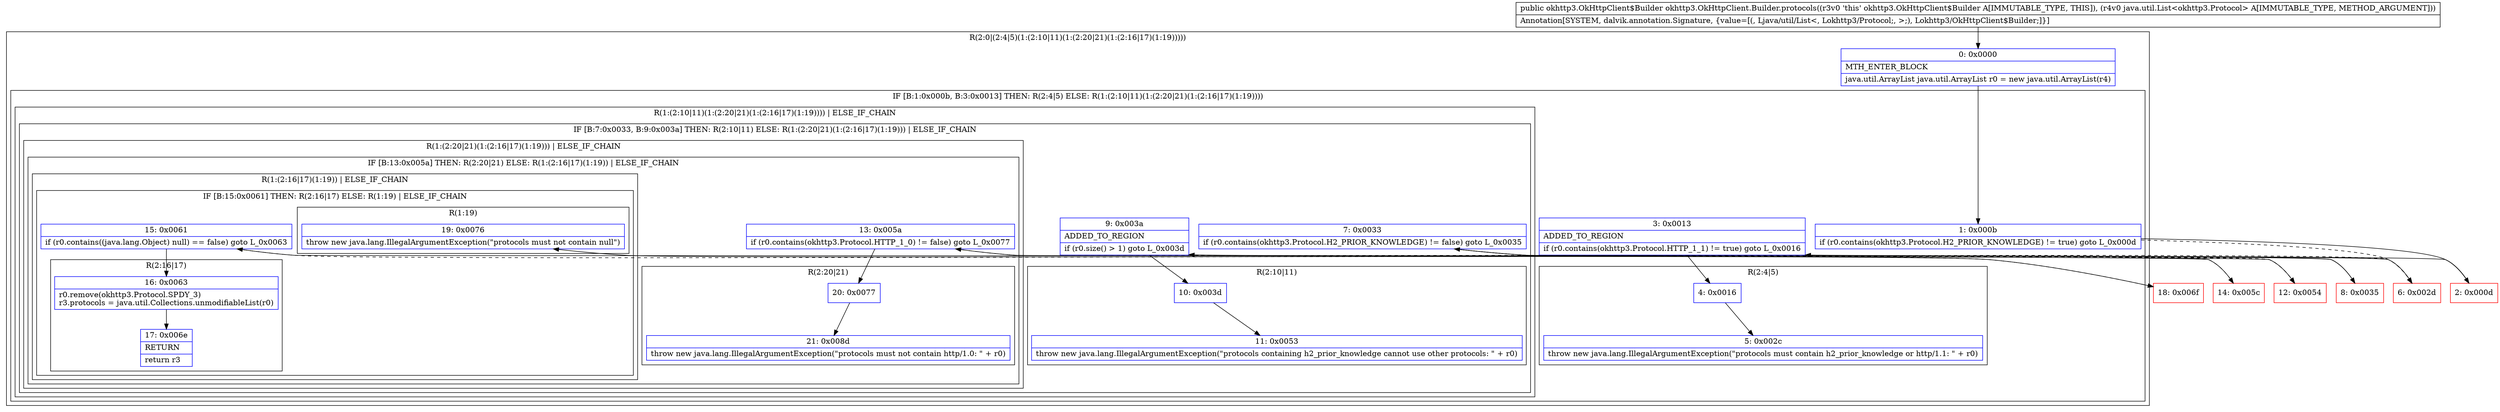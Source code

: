 digraph "CFG forokhttp3.OkHttpClient.Builder.protocols(Ljava\/util\/List;)Lokhttp3\/OkHttpClient$Builder;" {
subgraph cluster_Region_861488138 {
label = "R(2:0|(2:4|5)(1:(2:10|11)(1:(2:20|21)(1:(2:16|17)(1:19)))))";
node [shape=record,color=blue];
Node_0 [shape=record,label="{0\:\ 0x0000|MTH_ENTER_BLOCK\l|java.util.ArrayList java.util.ArrayList r0 = new java.util.ArrayList(r4)\l}"];
subgraph cluster_IfRegion_1988962460 {
label = "IF [B:1:0x000b, B:3:0x0013] THEN: R(2:4|5) ELSE: R(1:(2:10|11)(1:(2:20|21)(1:(2:16|17)(1:19))))";
node [shape=record,color=blue];
Node_1 [shape=record,label="{1\:\ 0x000b|if (r0.contains(okhttp3.Protocol.H2_PRIOR_KNOWLEDGE) != true) goto L_0x000d\l}"];
Node_3 [shape=record,label="{3\:\ 0x0013|ADDED_TO_REGION\l|if (r0.contains(okhttp3.Protocol.HTTP_1_1) != true) goto L_0x0016\l}"];
subgraph cluster_Region_1655224411 {
label = "R(2:4|5)";
node [shape=record,color=blue];
Node_4 [shape=record,label="{4\:\ 0x0016}"];
Node_5 [shape=record,label="{5\:\ 0x002c|throw new java.lang.IllegalArgumentException(\"protocols must contain h2_prior_knowledge or http\/1.1: \" + r0)\l}"];
}
subgraph cluster_Region_387934611 {
label = "R(1:(2:10|11)(1:(2:20|21)(1:(2:16|17)(1:19)))) | ELSE_IF_CHAIN\l";
node [shape=record,color=blue];
subgraph cluster_IfRegion_1182970804 {
label = "IF [B:7:0x0033, B:9:0x003a] THEN: R(2:10|11) ELSE: R(1:(2:20|21)(1:(2:16|17)(1:19))) | ELSE_IF_CHAIN\l";
node [shape=record,color=blue];
Node_7 [shape=record,label="{7\:\ 0x0033|if (r0.contains(okhttp3.Protocol.H2_PRIOR_KNOWLEDGE) != false) goto L_0x0035\l}"];
Node_9 [shape=record,label="{9\:\ 0x003a|ADDED_TO_REGION\l|if (r0.size() \> 1) goto L_0x003d\l}"];
subgraph cluster_Region_1065539194 {
label = "R(2:10|11)";
node [shape=record,color=blue];
Node_10 [shape=record,label="{10\:\ 0x003d}"];
Node_11 [shape=record,label="{11\:\ 0x0053|throw new java.lang.IllegalArgumentException(\"protocols containing h2_prior_knowledge cannot use other protocols: \" + r0)\l}"];
}
subgraph cluster_Region_409499025 {
label = "R(1:(2:20|21)(1:(2:16|17)(1:19))) | ELSE_IF_CHAIN\l";
node [shape=record,color=blue];
subgraph cluster_IfRegion_542429406 {
label = "IF [B:13:0x005a] THEN: R(2:20|21) ELSE: R(1:(2:16|17)(1:19)) | ELSE_IF_CHAIN\l";
node [shape=record,color=blue];
Node_13 [shape=record,label="{13\:\ 0x005a|if (r0.contains(okhttp3.Protocol.HTTP_1_0) != false) goto L_0x0077\l}"];
subgraph cluster_Region_127524591 {
label = "R(2:20|21)";
node [shape=record,color=blue];
Node_20 [shape=record,label="{20\:\ 0x0077}"];
Node_21 [shape=record,label="{21\:\ 0x008d|throw new java.lang.IllegalArgumentException(\"protocols must not contain http\/1.0: \" + r0)\l}"];
}
subgraph cluster_Region_75775810 {
label = "R(1:(2:16|17)(1:19)) | ELSE_IF_CHAIN\l";
node [shape=record,color=blue];
subgraph cluster_IfRegion_1423295163 {
label = "IF [B:15:0x0061] THEN: R(2:16|17) ELSE: R(1:19) | ELSE_IF_CHAIN\l";
node [shape=record,color=blue];
Node_15 [shape=record,label="{15\:\ 0x0061|if (r0.contains((java.lang.Object) null) == false) goto L_0x0063\l}"];
subgraph cluster_Region_2110648157 {
label = "R(2:16|17)";
node [shape=record,color=blue];
Node_16 [shape=record,label="{16\:\ 0x0063|r0.remove(okhttp3.Protocol.SPDY_3)\lr3.protocols = java.util.Collections.unmodifiableList(r0)\l}"];
Node_17 [shape=record,label="{17\:\ 0x006e|RETURN\l|return r3\l}"];
}
subgraph cluster_Region_451425587 {
label = "R(1:19)";
node [shape=record,color=blue];
Node_19 [shape=record,label="{19\:\ 0x0076|throw new java.lang.IllegalArgumentException(\"protocols must not contain null\")\l}"];
}
}
}
}
}
}
}
}
}
Node_2 [shape=record,color=red,label="{2\:\ 0x000d}"];
Node_6 [shape=record,color=red,label="{6\:\ 0x002d}"];
Node_8 [shape=record,color=red,label="{8\:\ 0x0035}"];
Node_12 [shape=record,color=red,label="{12\:\ 0x0054}"];
Node_14 [shape=record,color=red,label="{14\:\ 0x005c}"];
Node_18 [shape=record,color=red,label="{18\:\ 0x006f}"];
MethodNode[shape=record,label="{public okhttp3.OkHttpClient$Builder okhttp3.OkHttpClient.Builder.protocols((r3v0 'this' okhttp3.OkHttpClient$Builder A[IMMUTABLE_TYPE, THIS]), (r4v0 java.util.List\<okhttp3.Protocol\> A[IMMUTABLE_TYPE, METHOD_ARGUMENT]))  | Annotation[SYSTEM, dalvik.annotation.Signature, \{value=[(, Ljava\/util\/List\<, Lokhttp3\/Protocol;, \>;), Lokhttp3\/OkHttpClient$Builder;]\}]\l}"];
MethodNode -> Node_0;
Node_0 -> Node_1;
Node_1 -> Node_2;
Node_1 -> Node_6[style=dashed];
Node_3 -> Node_4;
Node_3 -> Node_6[style=dashed];
Node_4 -> Node_5;
Node_7 -> Node_8;
Node_7 -> Node_12[style=dashed];
Node_9 -> Node_10;
Node_9 -> Node_12[style=dashed];
Node_10 -> Node_11;
Node_13 -> Node_14[style=dashed];
Node_13 -> Node_20;
Node_20 -> Node_21;
Node_15 -> Node_16;
Node_15 -> Node_18[style=dashed];
Node_16 -> Node_17;
Node_2 -> Node_3;
Node_6 -> Node_7;
Node_8 -> Node_9;
Node_12 -> Node_13;
Node_14 -> Node_15;
Node_18 -> Node_19;
}

